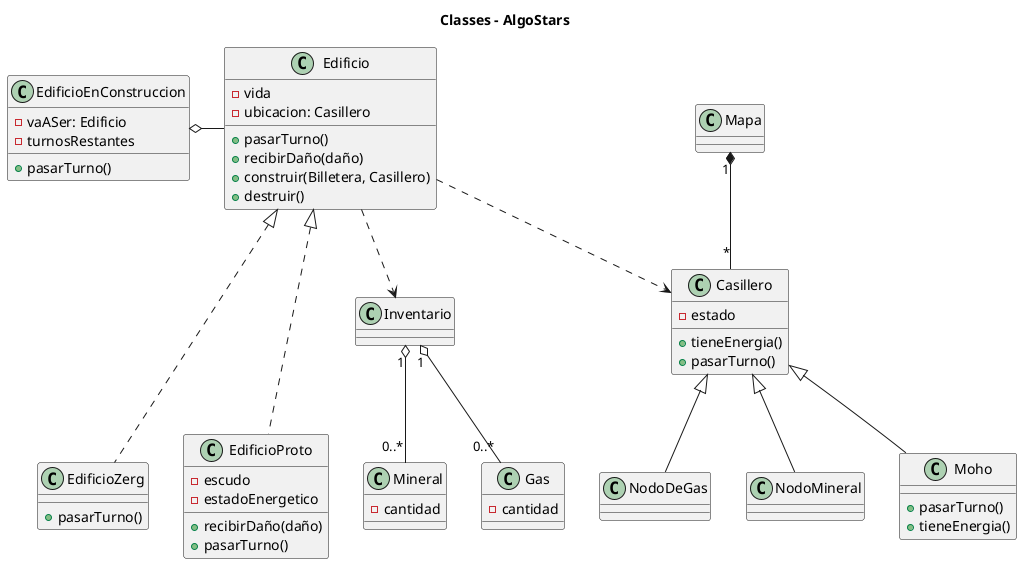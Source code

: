 @startuml
title Classes - AlgoStars

class Edificio {
    -vida
    -ubicacion: Casillero
    + pasarTurno()
    + recibirDaño(daño)
    + construir(Billetera, Casillero)
    + destruir()
}


class EdificioEnConstruccion {
    - vaASer: Edificio
    - turnosRestantes
    + pasarTurno()
}

class EdificioProto {
    - escudo
    - estadoEnergetico
    + recibirDaño(daño)
    + pasarTurno()
    '+ estaActivo()'
}

class EdificioZerg {
    + pasarTurno()
}


Edificio <|... EdificioProto
Edificio <|... EdificioZerg
EdificioEnConstruccion o- Edificio


class Casillero {
    + tieneEnergia()
    + pasarTurno()
    - estado
}

class Mineral {
    - cantidad
}
class Gas {
    - cantidad
}

class Moho {
    + pasarTurno()
    + tieneEnergia()
}


/'
class Criadero {
 + engendrarZangano()
 - sacarLarva()
 + pasarTurno()
 - regenerarLarva()
}
class Larva {
}
class Zangano{
 + transformar(Larva)
}
Larva <.. Zangano
Criadero o-- Larva
'/

Casillero <|-- NodoDeGas
Casillero <|-- Moho
Casillero <|-- NodoMineral

Inventario "1" o-- "0..*" Gas
Inventario "1" o-- "0..*" Mineral

Mapa "1" *-- "*" Casillero

Edificio ..> Inventario
Edificio ..> Casillero
@enduml